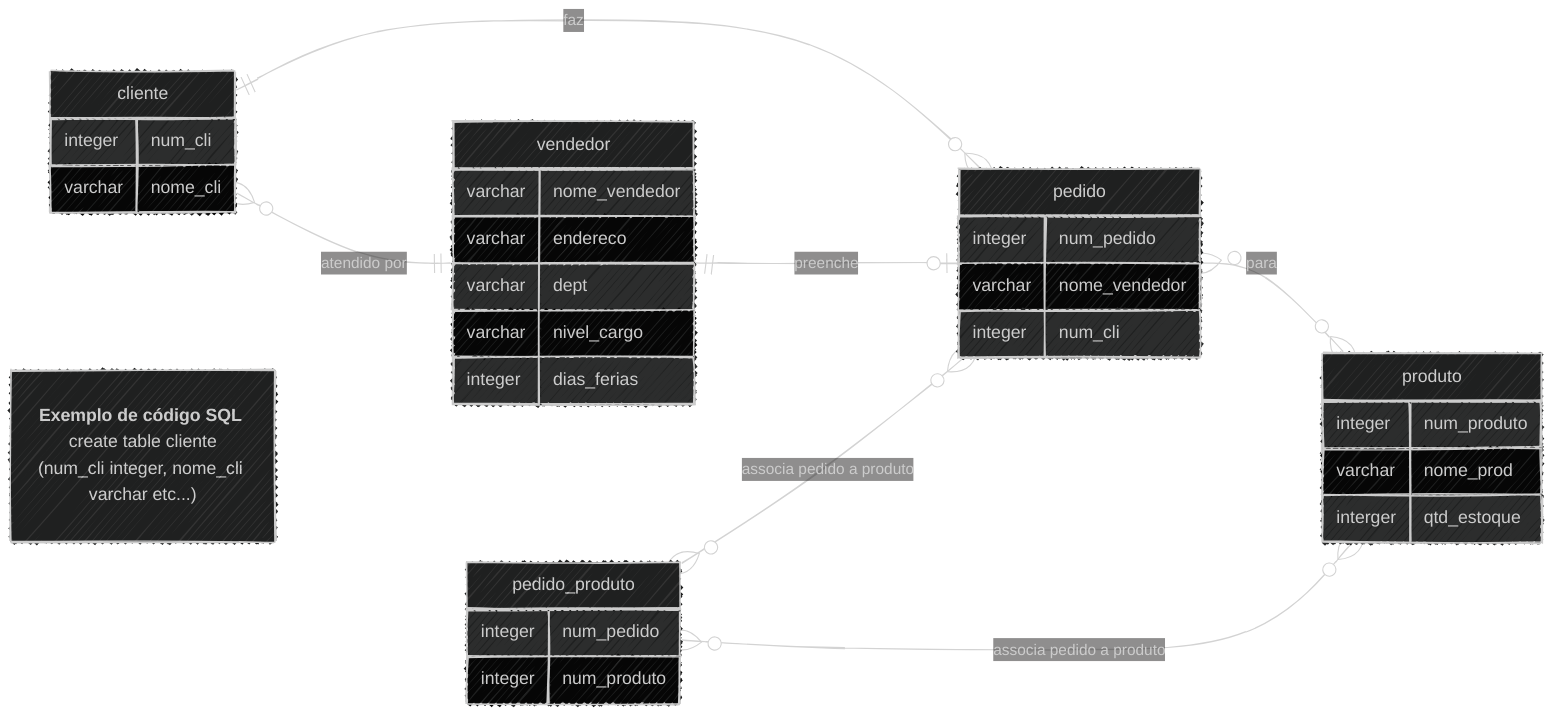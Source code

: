 ---
config:
    title: Transformação do modelo de dados conceitual em tabelas SQL
    theme: dark
    look: handDrawn
---

erDiagram 
    direction LR
    cliente {
        integer num_cli
        varchar nome_cli      
    }
    produto {
        integer num_produto
        varchar nome_prod
        interger qtd_estoque
    }
    vendedor {
        varchar nome_vendedor
        varchar endereco
        varchar dept
        varchar nivel_cargo
        integer dias_ferias
    }
    pedido {
        integer num_pedido
        varchar nome_vendedor
        integer num_cli
    }
    pedido_produto {
        integer num_pedido
        integer num_produto
    }

    %% exemplo de SQL usada para criação das tabelas do banco de dados %%
    "**Exemplo de código SQL** <br> create table cliente (num_cli integer, nome_cli varchar etc...)"

    cliente ||--o{ pedido : faz
    pedido }o--o{ produto : para
    cliente }o--|| vendedor : "atendido por"
    vendedor ||--o| pedido : preenche
    pedido_produto }o--o{ pedido : "associa pedido a produto"
    pedido_produto }o--o{ produto : "associa pedido a produto"